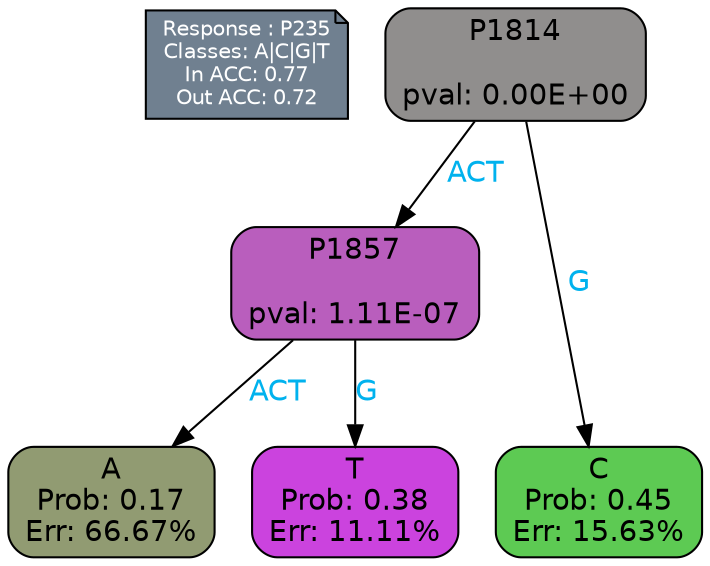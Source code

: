 digraph Tree {
node [shape=box, style="filled, rounded", color="black", fontname=helvetica] ;
graph [ranksep=equally, splines=polylines, bgcolor=transparent, dpi=600] ;
edge [fontname=helvetica] ;
LEGEND [label="Response : P235
Classes: A|C|G|T
In ACC: 0.77
Out ACC: 0.72
",shape=note,align=left,style=filled,fillcolor="slategray",fontcolor="white",fontsize=10];1 [label="P1814

pval: 0.00E+00", fillcolor="#908e8d"] ;
2 [label="P1857

pval: 1.11E-07", fillcolor="#b95ebd"] ;
3 [label="A
Prob: 0.17
Err: 66.67%", fillcolor="#919b72"] ;
4 [label="T
Prob: 0.38
Err: 11.11%", fillcolor="#cb43de"] ;
5 [label="C
Prob: 0.45
Err: 15.63%", fillcolor="#5dca53"] ;
1 -> 2 [label="ACT",fontcolor=deepskyblue2] ;
1 -> 5 [label="G",fontcolor=deepskyblue2] ;
2 -> 3 [label="ACT",fontcolor=deepskyblue2] ;
2 -> 4 [label="G",fontcolor=deepskyblue2] ;
{rank = same; 3;4;5;}{rank = same; LEGEND;1;}}